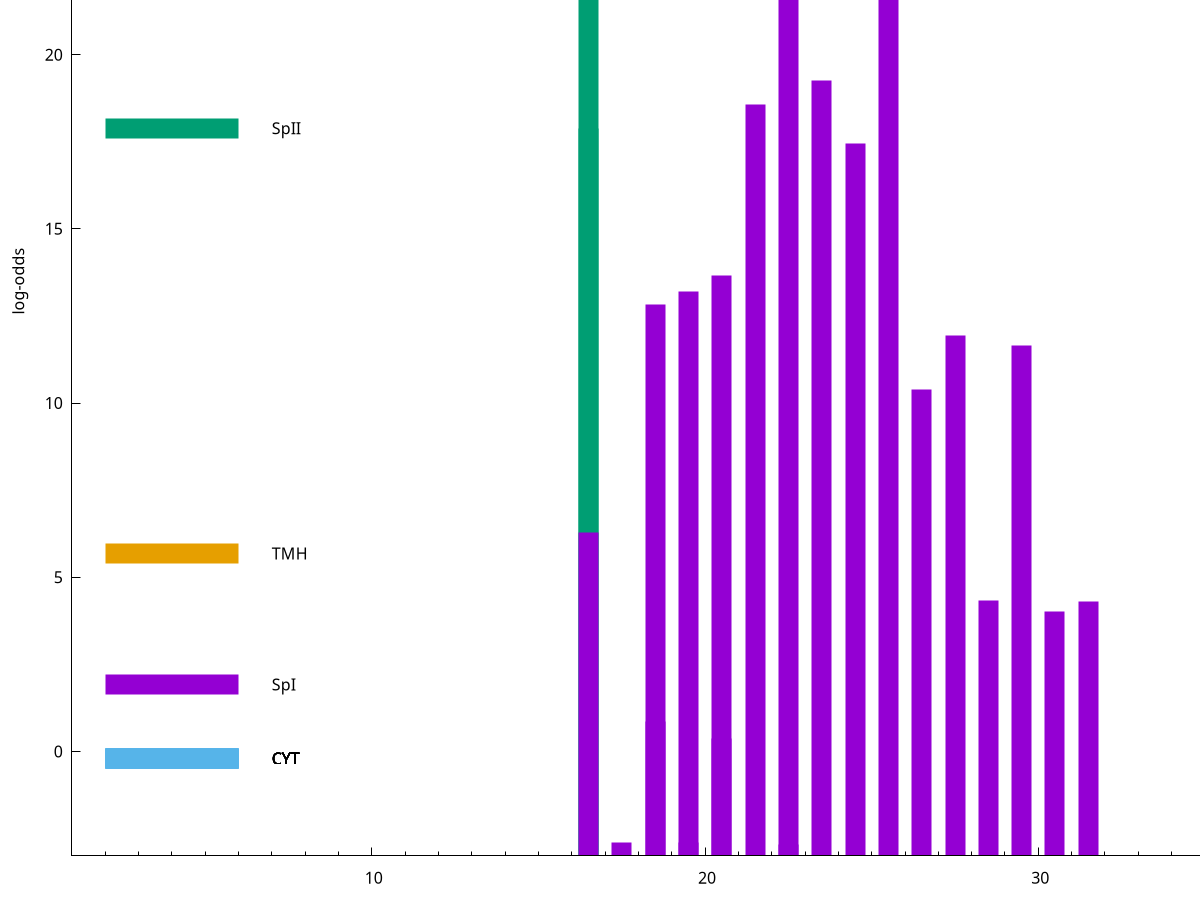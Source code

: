 set title "LipoP predictions for SRR5666568.gff"
set size 2., 1.4
set xrange [1:70] 
set mxtics 10
set yrange [-3:30]
set y2range [0:33]
set ylabel "log-odds"
set term postscript eps color solid "Helvetica" 30
set output "SRR5666568.gff102.eps"
set arrow from 2,26.0566 to 6,26.0566 nohead lt 1 lw 20
set label "SpI" at 7,26.0566
set arrow from 2,24.0124 to 6,24.0124 nohead lt 2 lw 20
set label "SpII" at 7,24.0124
set arrow from 2,17.8894 to 6,17.8894 nohead lt 2 lw 20
set label "SpII" at 7,17.8894
set arrow from 2,5.6826 to 6,5.6826 nohead lt 4 lw 20
set label "TMH" at 7,5.6826
set arrow from 2,1.91741 to 6,1.91741 nohead lt 1 lw 20
set label "SpI" at 7,1.91741
set arrow from 2,-0.200913 to 6,-0.200913 nohead lt 3 lw 20
set label "CYT" at 7,-0.200913
set arrow from 2,-0.200913 to 6,-0.200913 nohead lt 3 lw 20
set label "CYT" at 7,-0.200913
set arrow from 2,-0.200913 to 6,-0.200913 nohead lt 3 lw 20
set label "CYT" at 7,-0.200913
set arrow from 2,-0.200913 to 6,-0.200913 nohead lt 3 lw 20
set label "CYT" at 7,-0.200913
set arrow from 2,-0.200913 to 6,-0.200913 nohead lt 3 lw 20
set label "CYT" at 7,-0.200913
set arrow from 2,-0.200913 to 6,-0.200913 nohead lt 3 lw 20
set label "CYT" at 7,-0.200913
set arrow from 2,-0.200913 to 6,-0.200913 nohead lt 3 lw 20
set label "CYT" at 7,-0.200913
set arrow from 2,26.0566 to 6,26.0566 nohead lt 1 lw 20
set label "SpI" at 7,26.0566
# NOTE: The scores below are the log-odds scores with the threshold
# NOTE: subtracted (a hack to make gnuplot make the histogram all
# NOTE: look nice).
plot "-" axes x1y2 title "" with impulses lt 2 lw 20, "-" axes x1y2 title "" with impulses lt 1 lw 20
16.500000 27.012400
16.500000 20.889400
e
22.500000 28.960200
25.500000 24.645000
23.500000 22.269700
21.500000 21.559700
24.500000 20.437500
20.500000 16.669500
19.500000 16.211400
18.500000 15.823300
27.500000 14.938000
29.500000 14.652300
26.500000 13.400900
16.500000 9.287860
28.500000 7.326930
31.500000 7.294770
30.500000 7.018920
18.500000 3.851825
20.500000 3.384568
19.500000 0.379910
17.500000 0.379300
22.500000 0.318120
e
exit
